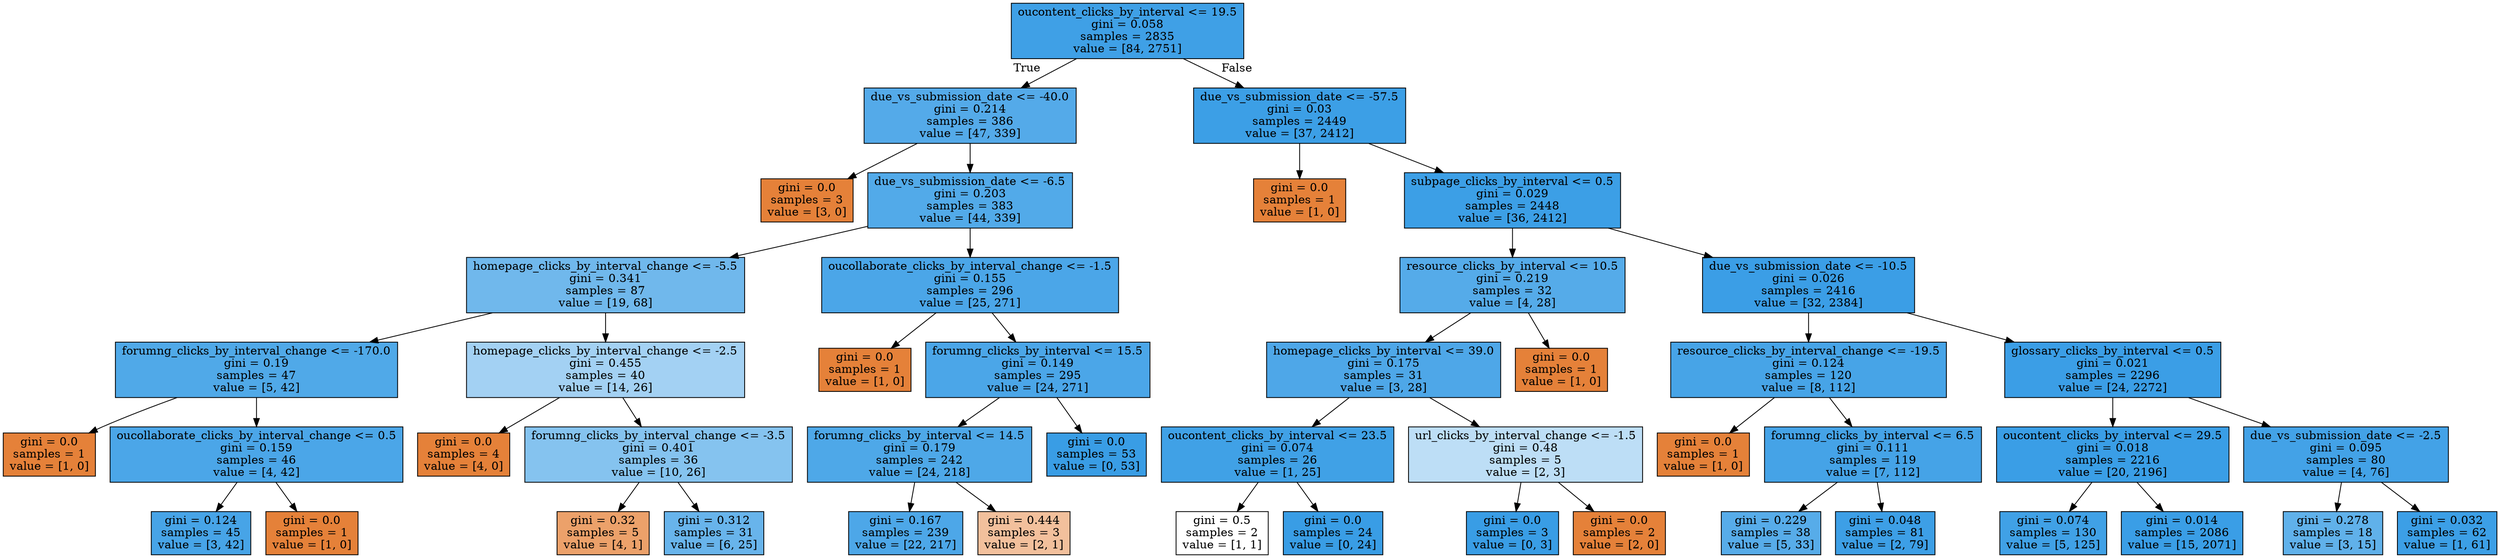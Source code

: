 digraph Tree {
node [shape=box, style="filled", color="black"] ;
0 [label="oucontent_clicks_by_interval <= 19.5\ngini = 0.058\nsamples = 2835\nvalue = [84, 2751]", fillcolor="#399de5f7"] ;
1 [label="due_vs_submission_date <= -40.0\ngini = 0.214\nsamples = 386\nvalue = [47, 339]", fillcolor="#399de5dc"] ;
0 -> 1 [labeldistance=2.5, labelangle=45, headlabel="True"] ;
2 [label="gini = 0.0\nsamples = 3\nvalue = [3, 0]", fillcolor="#e58139ff"] ;
1 -> 2 ;
3 [label="due_vs_submission_date <= -6.5\ngini = 0.203\nsamples = 383\nvalue = [44, 339]", fillcolor="#399de5de"] ;
1 -> 3 ;
4 [label="homepage_clicks_by_interval_change <= -5.5\ngini = 0.341\nsamples = 87\nvalue = [19, 68]", fillcolor="#399de5b8"] ;
3 -> 4 ;
5 [label="forumng_clicks_by_interval_change <= -170.0\ngini = 0.19\nsamples = 47\nvalue = [5, 42]", fillcolor="#399de5e1"] ;
4 -> 5 ;
6 [label="gini = 0.0\nsamples = 1\nvalue = [1, 0]", fillcolor="#e58139ff"] ;
5 -> 6 ;
7 [label="oucollaborate_clicks_by_interval_change <= 0.5\ngini = 0.159\nsamples = 46\nvalue = [4, 42]", fillcolor="#399de5e7"] ;
5 -> 7 ;
8 [label="gini = 0.124\nsamples = 45\nvalue = [3, 42]", fillcolor="#399de5ed"] ;
7 -> 8 ;
9 [label="gini = 0.0\nsamples = 1\nvalue = [1, 0]", fillcolor="#e58139ff"] ;
7 -> 9 ;
10 [label="homepage_clicks_by_interval_change <= -2.5\ngini = 0.455\nsamples = 40\nvalue = [14, 26]", fillcolor="#399de576"] ;
4 -> 10 ;
11 [label="gini = 0.0\nsamples = 4\nvalue = [4, 0]", fillcolor="#e58139ff"] ;
10 -> 11 ;
12 [label="forumng_clicks_by_interval_change <= -3.5\ngini = 0.401\nsamples = 36\nvalue = [10, 26]", fillcolor="#399de59d"] ;
10 -> 12 ;
13 [label="gini = 0.32\nsamples = 5\nvalue = [4, 1]", fillcolor="#e58139bf"] ;
12 -> 13 ;
14 [label="gini = 0.312\nsamples = 31\nvalue = [6, 25]", fillcolor="#399de5c2"] ;
12 -> 14 ;
15 [label="oucollaborate_clicks_by_interval_change <= -1.5\ngini = 0.155\nsamples = 296\nvalue = [25, 271]", fillcolor="#399de5e7"] ;
3 -> 15 ;
16 [label="gini = 0.0\nsamples = 1\nvalue = [1, 0]", fillcolor="#e58139ff"] ;
15 -> 16 ;
17 [label="forumng_clicks_by_interval <= 15.5\ngini = 0.149\nsamples = 295\nvalue = [24, 271]", fillcolor="#399de5e8"] ;
15 -> 17 ;
18 [label="forumng_clicks_by_interval <= 14.5\ngini = 0.179\nsamples = 242\nvalue = [24, 218]", fillcolor="#399de5e3"] ;
17 -> 18 ;
19 [label="gini = 0.167\nsamples = 239\nvalue = [22, 217]", fillcolor="#399de5e5"] ;
18 -> 19 ;
20 [label="gini = 0.444\nsamples = 3\nvalue = [2, 1]", fillcolor="#e581397f"] ;
18 -> 20 ;
21 [label="gini = 0.0\nsamples = 53\nvalue = [0, 53]", fillcolor="#399de5ff"] ;
17 -> 21 ;
22 [label="due_vs_submission_date <= -57.5\ngini = 0.03\nsamples = 2449\nvalue = [37, 2412]", fillcolor="#399de5fb"] ;
0 -> 22 [labeldistance=2.5, labelangle=-45, headlabel="False"] ;
23 [label="gini = 0.0\nsamples = 1\nvalue = [1, 0]", fillcolor="#e58139ff"] ;
22 -> 23 ;
24 [label="subpage_clicks_by_interval <= 0.5\ngini = 0.029\nsamples = 2448\nvalue = [36, 2412]", fillcolor="#399de5fb"] ;
22 -> 24 ;
25 [label="resource_clicks_by_interval <= 10.5\ngini = 0.219\nsamples = 32\nvalue = [4, 28]", fillcolor="#399de5db"] ;
24 -> 25 ;
26 [label="homepage_clicks_by_interval <= 39.0\ngini = 0.175\nsamples = 31\nvalue = [3, 28]", fillcolor="#399de5e4"] ;
25 -> 26 ;
27 [label="oucontent_clicks_by_interval <= 23.5\ngini = 0.074\nsamples = 26\nvalue = [1, 25]", fillcolor="#399de5f5"] ;
26 -> 27 ;
28 [label="gini = 0.5\nsamples = 2\nvalue = [1, 1]", fillcolor="#e5813900"] ;
27 -> 28 ;
29 [label="gini = 0.0\nsamples = 24\nvalue = [0, 24]", fillcolor="#399de5ff"] ;
27 -> 29 ;
30 [label="url_clicks_by_interval_change <= -1.5\ngini = 0.48\nsamples = 5\nvalue = [2, 3]", fillcolor="#399de555"] ;
26 -> 30 ;
31 [label="gini = 0.0\nsamples = 3\nvalue = [0, 3]", fillcolor="#399de5ff"] ;
30 -> 31 ;
32 [label="gini = 0.0\nsamples = 2\nvalue = [2, 0]", fillcolor="#e58139ff"] ;
30 -> 32 ;
33 [label="gini = 0.0\nsamples = 1\nvalue = [1, 0]", fillcolor="#e58139ff"] ;
25 -> 33 ;
34 [label="due_vs_submission_date <= -10.5\ngini = 0.026\nsamples = 2416\nvalue = [32, 2384]", fillcolor="#399de5fc"] ;
24 -> 34 ;
35 [label="resource_clicks_by_interval_change <= -19.5\ngini = 0.124\nsamples = 120\nvalue = [8, 112]", fillcolor="#399de5ed"] ;
34 -> 35 ;
36 [label="gini = 0.0\nsamples = 1\nvalue = [1, 0]", fillcolor="#e58139ff"] ;
35 -> 36 ;
37 [label="forumng_clicks_by_interval <= 6.5\ngini = 0.111\nsamples = 119\nvalue = [7, 112]", fillcolor="#399de5ef"] ;
35 -> 37 ;
38 [label="gini = 0.229\nsamples = 38\nvalue = [5, 33]", fillcolor="#399de5d8"] ;
37 -> 38 ;
39 [label="gini = 0.048\nsamples = 81\nvalue = [2, 79]", fillcolor="#399de5f9"] ;
37 -> 39 ;
40 [label="glossary_clicks_by_interval <= 0.5\ngini = 0.021\nsamples = 2296\nvalue = [24, 2272]", fillcolor="#399de5fc"] ;
34 -> 40 ;
41 [label="oucontent_clicks_by_interval <= 29.5\ngini = 0.018\nsamples = 2216\nvalue = [20, 2196]", fillcolor="#399de5fd"] ;
40 -> 41 ;
42 [label="gini = 0.074\nsamples = 130\nvalue = [5, 125]", fillcolor="#399de5f5"] ;
41 -> 42 ;
43 [label="gini = 0.014\nsamples = 2086\nvalue = [15, 2071]", fillcolor="#399de5fd"] ;
41 -> 43 ;
44 [label="due_vs_submission_date <= -2.5\ngini = 0.095\nsamples = 80\nvalue = [4, 76]", fillcolor="#399de5f2"] ;
40 -> 44 ;
45 [label="gini = 0.278\nsamples = 18\nvalue = [3, 15]", fillcolor="#399de5cc"] ;
44 -> 45 ;
46 [label="gini = 0.032\nsamples = 62\nvalue = [1, 61]", fillcolor="#399de5fb"] ;
44 -> 46 ;
}